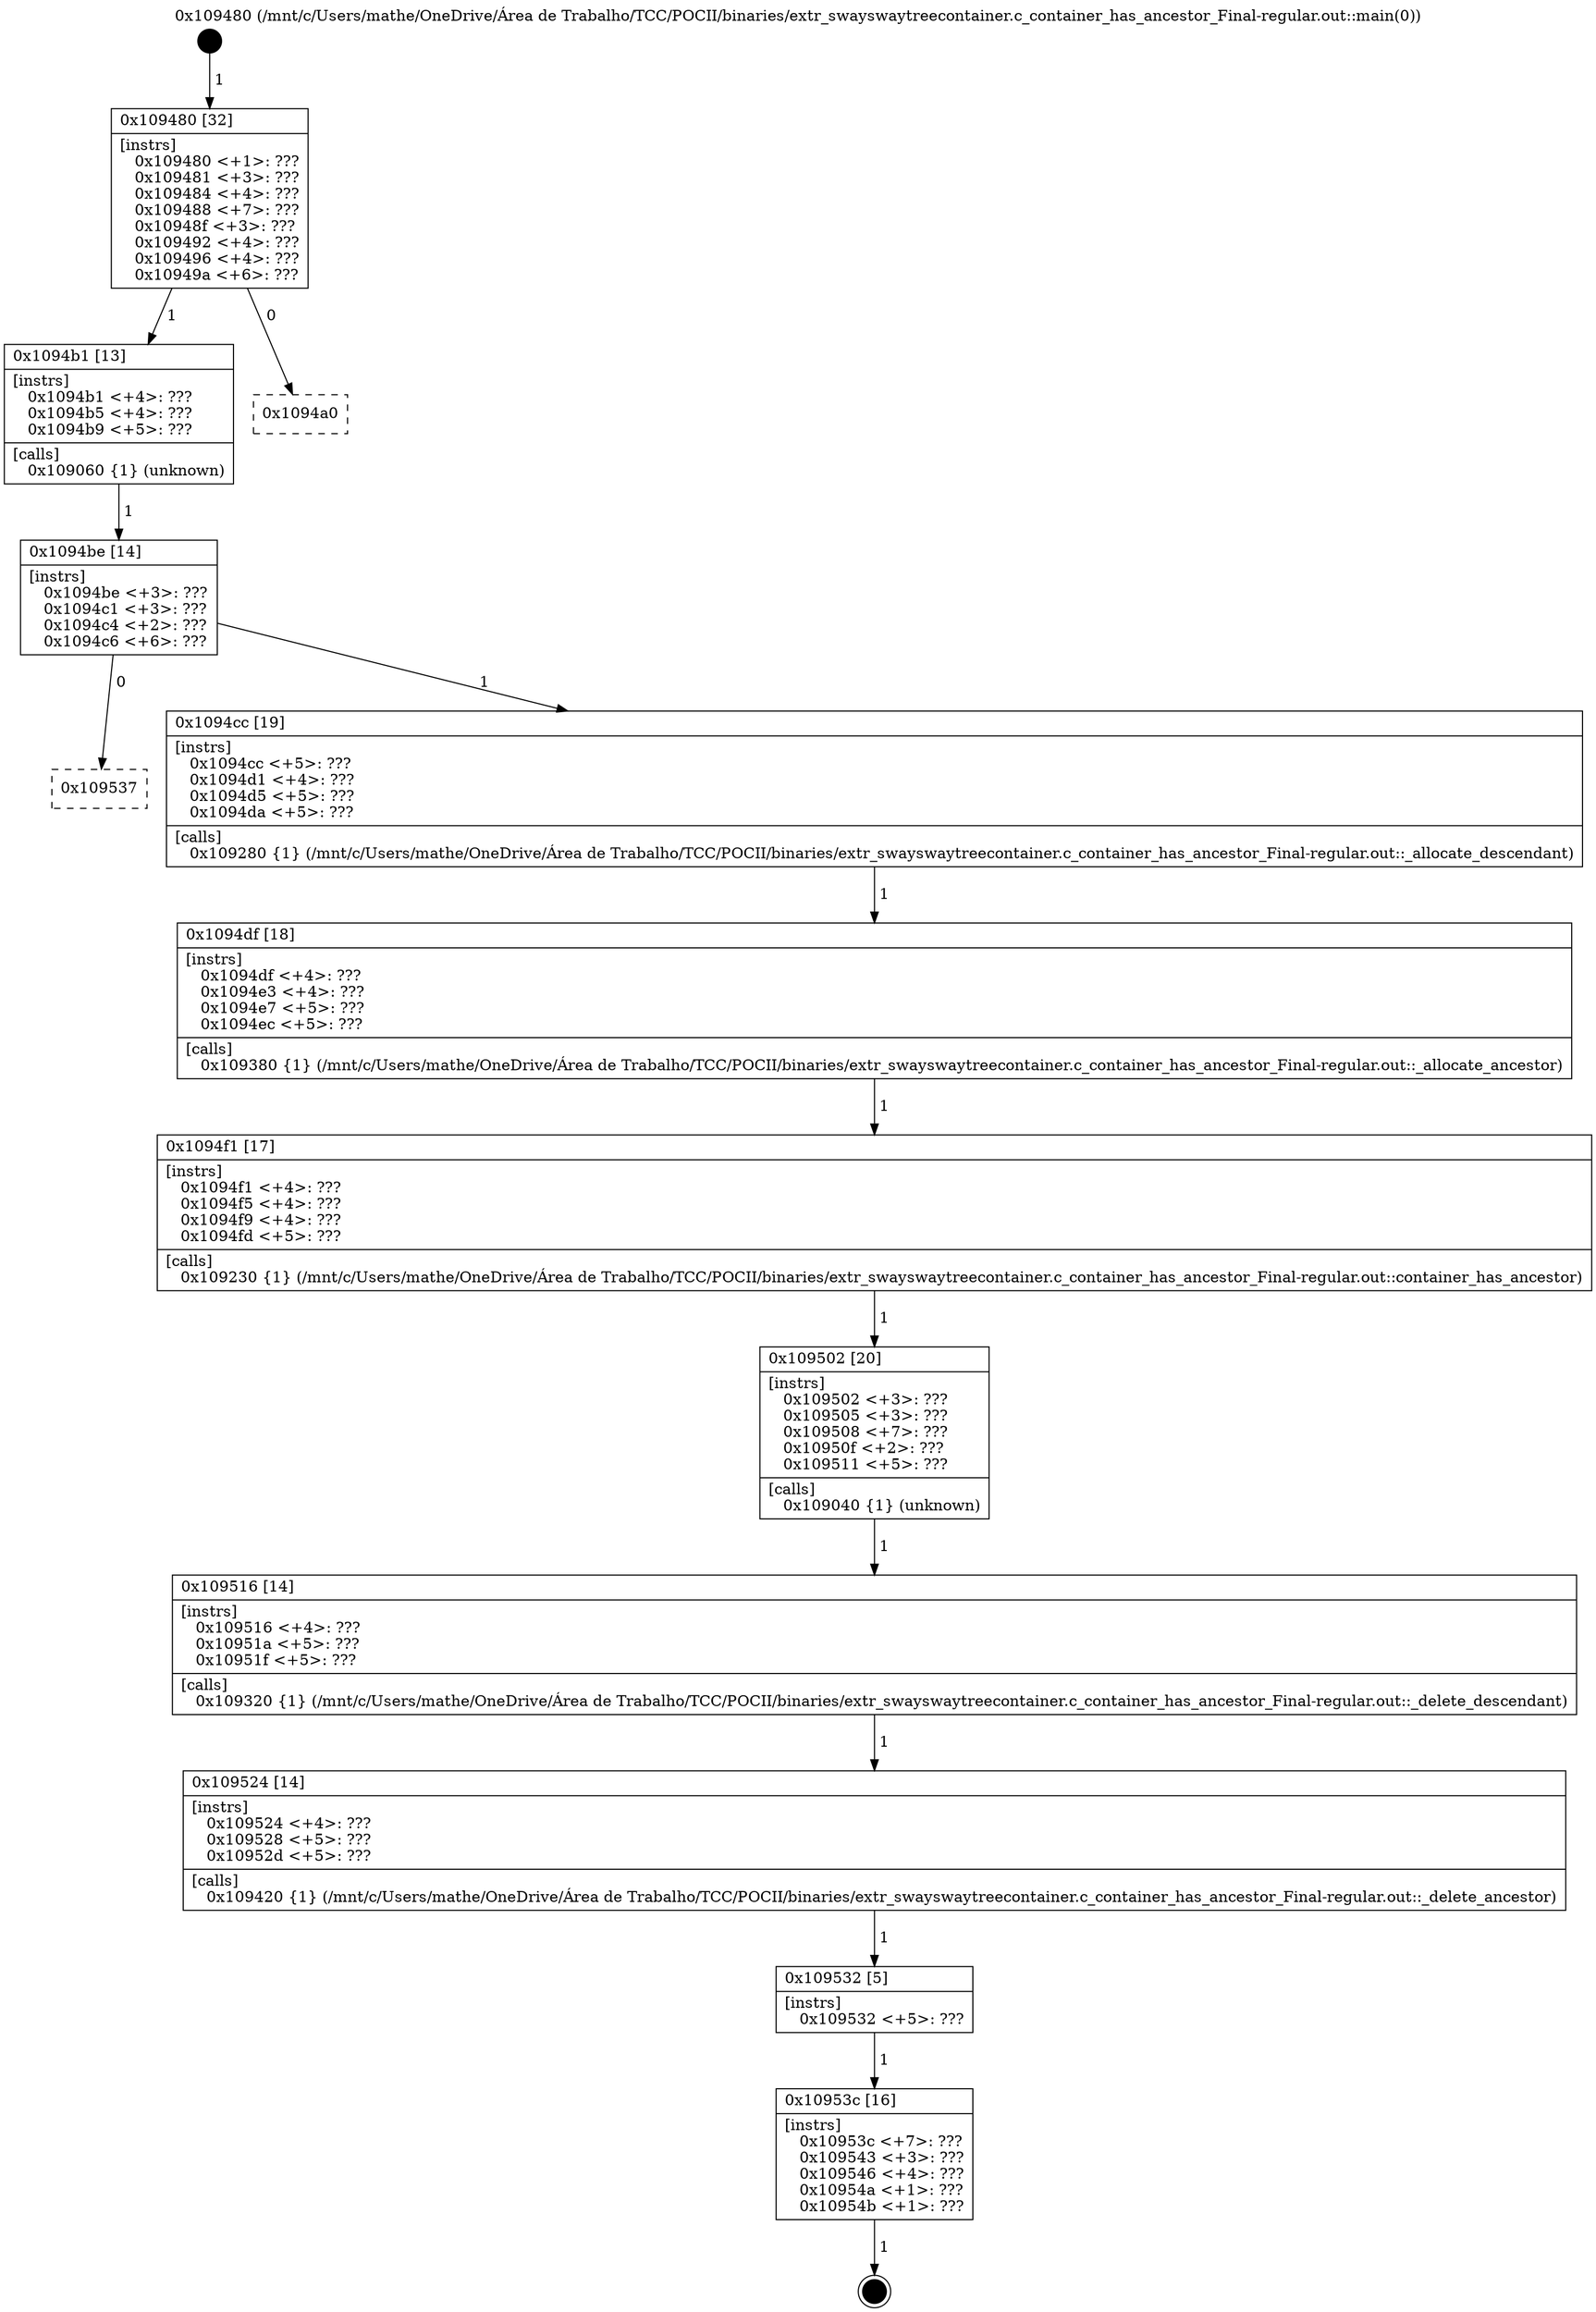 digraph "0x109480" {
  label = "0x109480 (/mnt/c/Users/mathe/OneDrive/Área de Trabalho/TCC/POCII/binaries/extr_swayswaytreecontainer.c_container_has_ancestor_Final-regular.out::main(0))"
  labelloc = "t"
  node[shape=record]

  Entry [label="",width=0.3,height=0.3,shape=circle,fillcolor=black,style=filled]
  "0x109480" [label="{
     0x109480 [32]\l
     | [instrs]\l
     &nbsp;&nbsp;0x109480 \<+1\>: ???\l
     &nbsp;&nbsp;0x109481 \<+3\>: ???\l
     &nbsp;&nbsp;0x109484 \<+4\>: ???\l
     &nbsp;&nbsp;0x109488 \<+7\>: ???\l
     &nbsp;&nbsp;0x10948f \<+3\>: ???\l
     &nbsp;&nbsp;0x109492 \<+4\>: ???\l
     &nbsp;&nbsp;0x109496 \<+4\>: ???\l
     &nbsp;&nbsp;0x10949a \<+6\>: ???\l
  }"]
  "0x1094b1" [label="{
     0x1094b1 [13]\l
     | [instrs]\l
     &nbsp;&nbsp;0x1094b1 \<+4\>: ???\l
     &nbsp;&nbsp;0x1094b5 \<+4\>: ???\l
     &nbsp;&nbsp;0x1094b9 \<+5\>: ???\l
     | [calls]\l
     &nbsp;&nbsp;0x109060 \{1\} (unknown)\l
  }"]
  "0x1094a0" [label="{
     0x1094a0\l
  }", style=dashed]
  "0x1094be" [label="{
     0x1094be [14]\l
     | [instrs]\l
     &nbsp;&nbsp;0x1094be \<+3\>: ???\l
     &nbsp;&nbsp;0x1094c1 \<+3\>: ???\l
     &nbsp;&nbsp;0x1094c4 \<+2\>: ???\l
     &nbsp;&nbsp;0x1094c6 \<+6\>: ???\l
  }"]
  "0x109537" [label="{
     0x109537\l
  }", style=dashed]
  "0x1094cc" [label="{
     0x1094cc [19]\l
     | [instrs]\l
     &nbsp;&nbsp;0x1094cc \<+5\>: ???\l
     &nbsp;&nbsp;0x1094d1 \<+4\>: ???\l
     &nbsp;&nbsp;0x1094d5 \<+5\>: ???\l
     &nbsp;&nbsp;0x1094da \<+5\>: ???\l
     | [calls]\l
     &nbsp;&nbsp;0x109280 \{1\} (/mnt/c/Users/mathe/OneDrive/Área de Trabalho/TCC/POCII/binaries/extr_swayswaytreecontainer.c_container_has_ancestor_Final-regular.out::_allocate_descendant)\l
  }"]
  Exit [label="",width=0.3,height=0.3,shape=circle,fillcolor=black,style=filled,peripheries=2]
  "0x1094df" [label="{
     0x1094df [18]\l
     | [instrs]\l
     &nbsp;&nbsp;0x1094df \<+4\>: ???\l
     &nbsp;&nbsp;0x1094e3 \<+4\>: ???\l
     &nbsp;&nbsp;0x1094e7 \<+5\>: ???\l
     &nbsp;&nbsp;0x1094ec \<+5\>: ???\l
     | [calls]\l
     &nbsp;&nbsp;0x109380 \{1\} (/mnt/c/Users/mathe/OneDrive/Área de Trabalho/TCC/POCII/binaries/extr_swayswaytreecontainer.c_container_has_ancestor_Final-regular.out::_allocate_ancestor)\l
  }"]
  "0x1094f1" [label="{
     0x1094f1 [17]\l
     | [instrs]\l
     &nbsp;&nbsp;0x1094f1 \<+4\>: ???\l
     &nbsp;&nbsp;0x1094f5 \<+4\>: ???\l
     &nbsp;&nbsp;0x1094f9 \<+4\>: ???\l
     &nbsp;&nbsp;0x1094fd \<+5\>: ???\l
     | [calls]\l
     &nbsp;&nbsp;0x109230 \{1\} (/mnt/c/Users/mathe/OneDrive/Área de Trabalho/TCC/POCII/binaries/extr_swayswaytreecontainer.c_container_has_ancestor_Final-regular.out::container_has_ancestor)\l
  }"]
  "0x109502" [label="{
     0x109502 [20]\l
     | [instrs]\l
     &nbsp;&nbsp;0x109502 \<+3\>: ???\l
     &nbsp;&nbsp;0x109505 \<+3\>: ???\l
     &nbsp;&nbsp;0x109508 \<+7\>: ???\l
     &nbsp;&nbsp;0x10950f \<+2\>: ???\l
     &nbsp;&nbsp;0x109511 \<+5\>: ???\l
     | [calls]\l
     &nbsp;&nbsp;0x109040 \{1\} (unknown)\l
  }"]
  "0x109516" [label="{
     0x109516 [14]\l
     | [instrs]\l
     &nbsp;&nbsp;0x109516 \<+4\>: ???\l
     &nbsp;&nbsp;0x10951a \<+5\>: ???\l
     &nbsp;&nbsp;0x10951f \<+5\>: ???\l
     | [calls]\l
     &nbsp;&nbsp;0x109320 \{1\} (/mnt/c/Users/mathe/OneDrive/Área de Trabalho/TCC/POCII/binaries/extr_swayswaytreecontainer.c_container_has_ancestor_Final-regular.out::_delete_descendant)\l
  }"]
  "0x109524" [label="{
     0x109524 [14]\l
     | [instrs]\l
     &nbsp;&nbsp;0x109524 \<+4\>: ???\l
     &nbsp;&nbsp;0x109528 \<+5\>: ???\l
     &nbsp;&nbsp;0x10952d \<+5\>: ???\l
     | [calls]\l
     &nbsp;&nbsp;0x109420 \{1\} (/mnt/c/Users/mathe/OneDrive/Área de Trabalho/TCC/POCII/binaries/extr_swayswaytreecontainer.c_container_has_ancestor_Final-regular.out::_delete_ancestor)\l
  }"]
  "0x109532" [label="{
     0x109532 [5]\l
     | [instrs]\l
     &nbsp;&nbsp;0x109532 \<+5\>: ???\l
  }"]
  "0x10953c" [label="{
     0x10953c [16]\l
     | [instrs]\l
     &nbsp;&nbsp;0x10953c \<+7\>: ???\l
     &nbsp;&nbsp;0x109543 \<+3\>: ???\l
     &nbsp;&nbsp;0x109546 \<+4\>: ???\l
     &nbsp;&nbsp;0x10954a \<+1\>: ???\l
     &nbsp;&nbsp;0x10954b \<+1\>: ???\l
  }"]
  Entry -> "0x109480" [label=" 1"]
  "0x109480" -> "0x1094b1" [label=" 1"]
  "0x109480" -> "0x1094a0" [label=" 0"]
  "0x1094b1" -> "0x1094be" [label=" 1"]
  "0x1094be" -> "0x109537" [label=" 0"]
  "0x1094be" -> "0x1094cc" [label=" 1"]
  "0x10953c" -> Exit [label=" 1"]
  "0x1094cc" -> "0x1094df" [label=" 1"]
  "0x1094df" -> "0x1094f1" [label=" 1"]
  "0x1094f1" -> "0x109502" [label=" 1"]
  "0x109502" -> "0x109516" [label=" 1"]
  "0x109516" -> "0x109524" [label=" 1"]
  "0x109524" -> "0x109532" [label=" 1"]
  "0x109532" -> "0x10953c" [label=" 1"]
}
